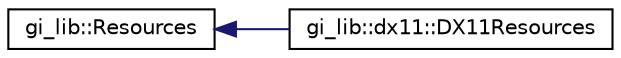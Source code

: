 digraph "Graphical Class Hierarchy"
{
  edge [fontname="Helvetica",fontsize="10",labelfontname="Helvetica",labelfontsize="10"];
  node [fontname="Helvetica",fontsize="10",shape=record];
  rankdir="LR";
  Node1 [label="gi_lib::Resources",height=0.2,width=0.4,color="black", fillcolor="white", style="filled",URL="$classgi__lib_1_1_resources.html",tooltip="Resource manager interface. "];
  Node1 -> Node2 [dir="back",color="midnightblue",fontsize="10",style="solid",fontname="Helvetica"];
  Node2 [label="gi_lib::dx11::DX11Resources",height=0.2,width=0.4,color="black", fillcolor="white", style="filled",URL="$classgi__lib_1_1dx11_1_1_d_x11_resources.html",tooltip="Resource manager interface for DirectX11. "];
}
